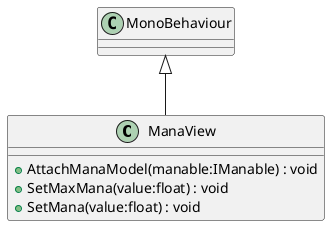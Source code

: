 @startuml
class ManaView {
    + AttachManaModel(manable:IManable) : void
    + SetMaxMana(value:float) : void
    + SetMana(value:float) : void
}
MonoBehaviour <|-- ManaView
@enduml
